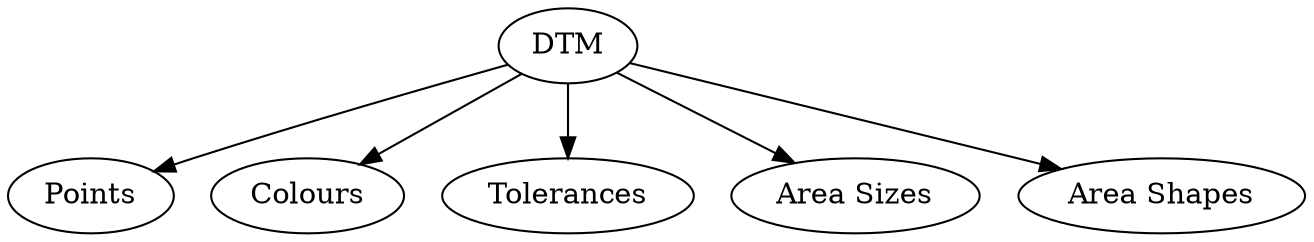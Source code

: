digraph DTM {
	DTM -> Points
	DTM -> Colours
	DTM -> Tolerances
	DTM -> "Area Sizes"
	DTM -> "Area Shapes"
}
